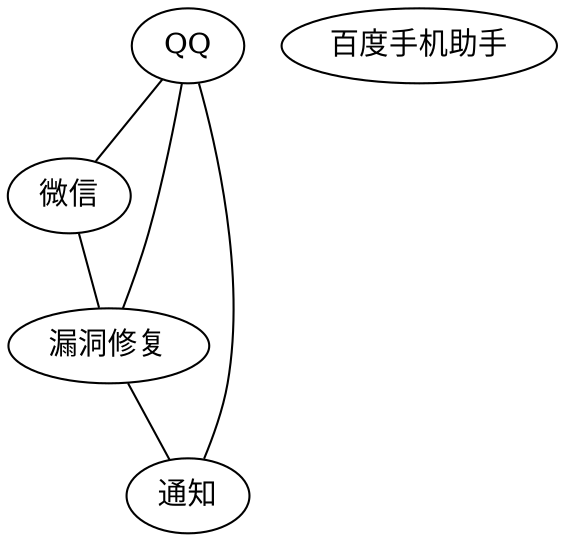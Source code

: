 strict graph  {
	QQ -- 微信	 [weights="[0, 0, 0, 0, 0, 0, 14]"];
	QQ -- 漏洞修复	 [weights="[0, 0, 0, 0, 0, 0, 2]"];
	QQ -- 通知	 [weights="[0, 0, 0, 0, 0, 0, 1]"];
	微信 -- 漏洞修复	 [weights="[0, 0, 0, 0, 0, 0, 1]"];
	漏洞修复 -- 通知	 [weights="[0, 0, 0, 0, 0, 0, 1]"];
	百度手机助手;
}
